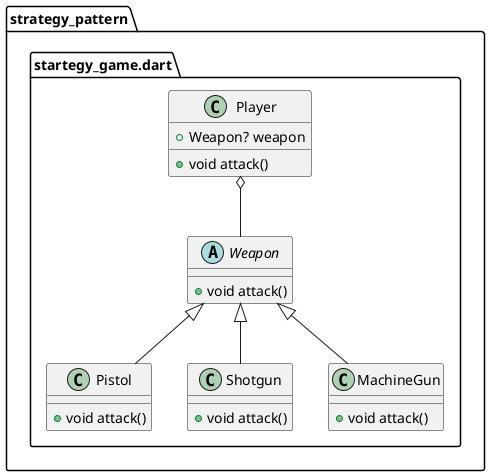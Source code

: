 @startuml
set namespaceSeparator ::

abstract class "strategy_pattern::startegy_game.dart::Weapon" {
  +void attack()
}

class "strategy_pattern::startegy_game.dart::Pistol" {
  +void attack()
}

"strategy_pattern::startegy_game.dart::Weapon" <|-- "strategy_pattern::startegy_game.dart::Pistol"

class "strategy_pattern::startegy_game.dart::Shotgun" {
  +void attack()
}

"strategy_pattern::startegy_game.dart::Weapon" <|-- "strategy_pattern::startegy_game.dart::Shotgun"

class "strategy_pattern::startegy_game.dart::MachineGun" {
  +void attack()
}

"strategy_pattern::startegy_game.dart::Weapon" <|-- "strategy_pattern::startegy_game.dart::MachineGun"

class "strategy_pattern::startegy_game.dart::Player" {
  +Weapon? weapon
  +void attack()
}

"strategy_pattern::startegy_game.dart::Player" o-- "strategy_pattern::startegy_game.dart::Weapon"


@enduml